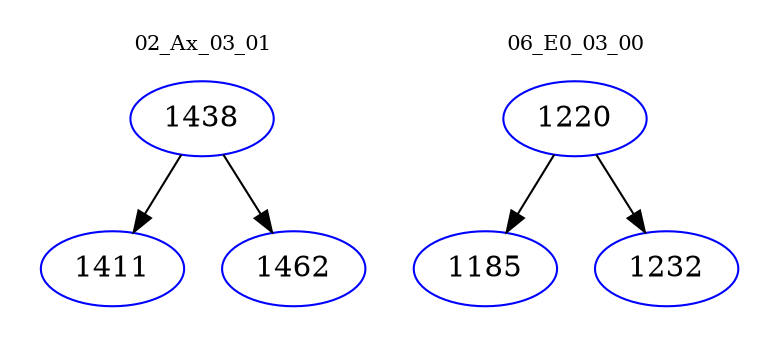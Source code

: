 digraph{
subgraph cluster_0 {
color = white
label = "02_Ax_03_01";
fontsize=10;
T0_1438 [label="1438", color="blue"]
T0_1438 -> T0_1411 [color="black"]
T0_1411 [label="1411", color="blue"]
T0_1438 -> T0_1462 [color="black"]
T0_1462 [label="1462", color="blue"]
}
subgraph cluster_1 {
color = white
label = "06_E0_03_00";
fontsize=10;
T1_1220 [label="1220", color="blue"]
T1_1220 -> T1_1185 [color="black"]
T1_1185 [label="1185", color="blue"]
T1_1220 -> T1_1232 [color="black"]
T1_1232 [label="1232", color="blue"]
}
}
